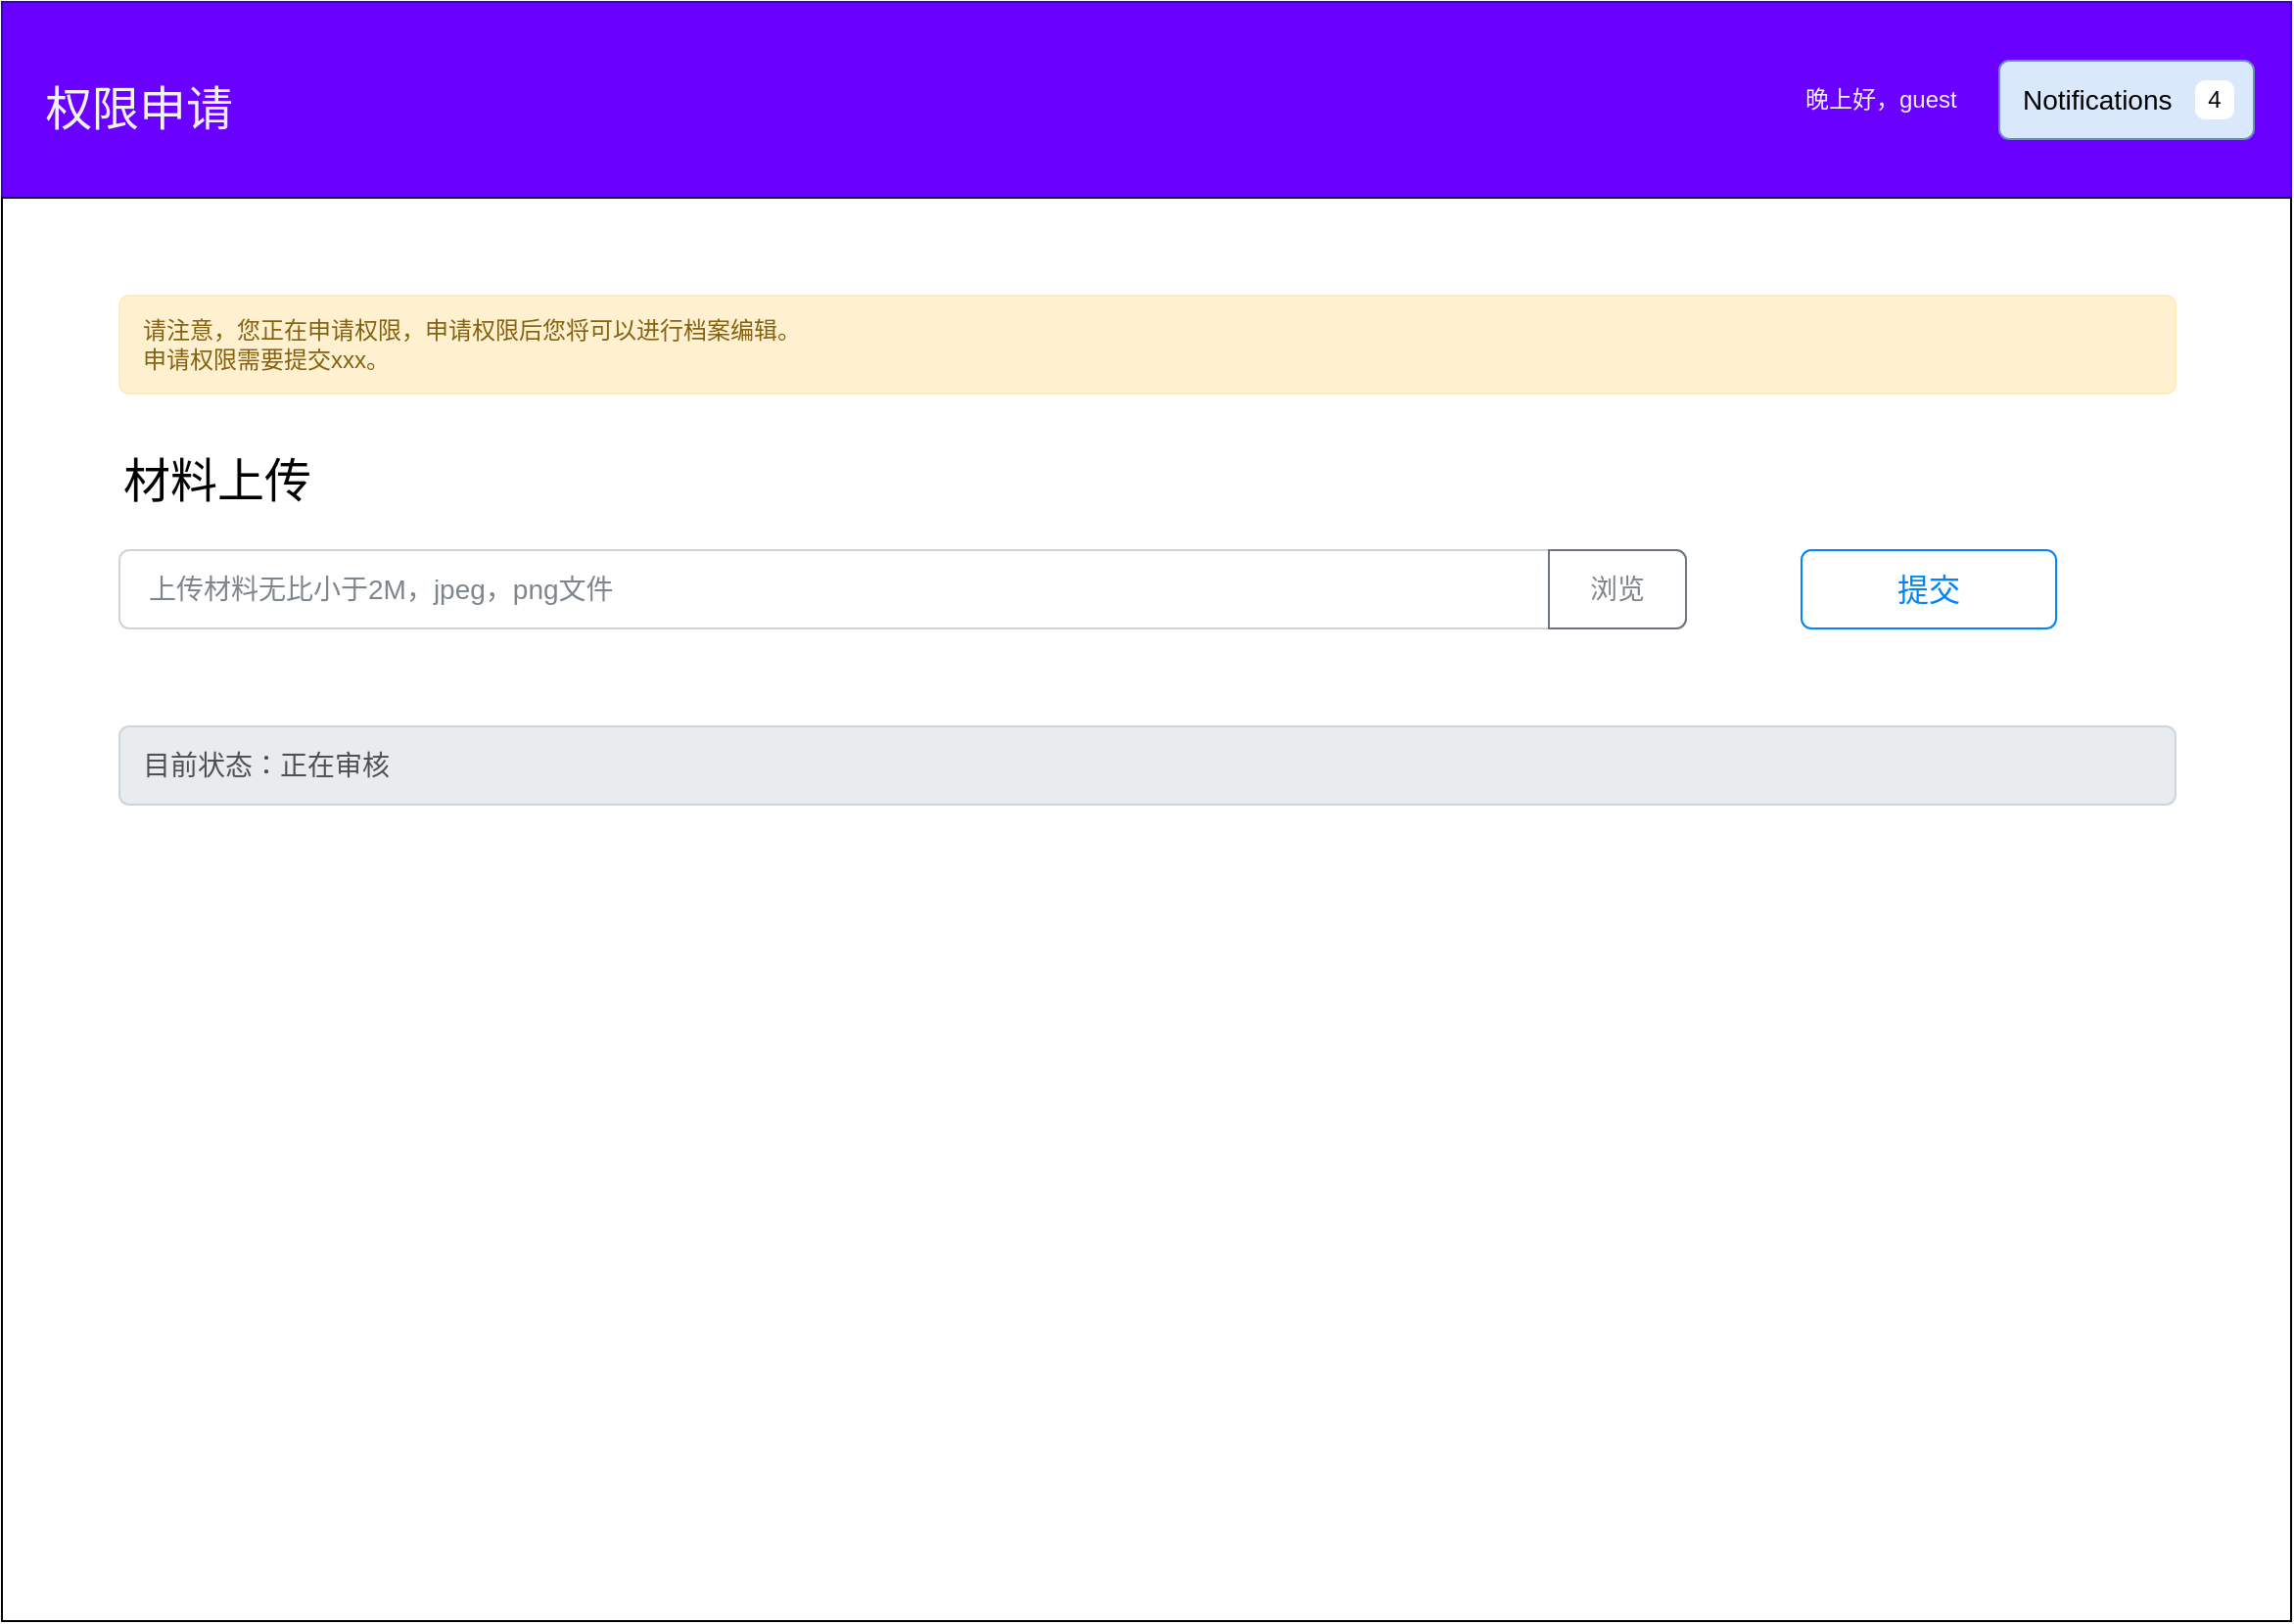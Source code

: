 <mxfile version="21.3.8" type="github">
  <diagram name="第 1 页" id="q6HOF7CeJMsjGHmnNFDb">
    <mxGraphModel dx="1274" dy="893" grid="1" gridSize="10" guides="1" tooltips="1" connect="1" arrows="1" fold="1" page="1" pageScale="1" pageWidth="1169" pageHeight="827" math="0" shadow="0">
      <root>
        <mxCell id="0" />
        <mxCell id="1" parent="0" />
        <mxCell id="aU0W3ZOGOWYrxcnuN3wy-1" value="" style="rounded=0;whiteSpace=wrap;html=1;fillColor=#6a00ff;fontColor=#ffffff;strokeColor=#3700CC;" vertex="1" parent="1">
          <mxGeometry width="1169" height="827" as="geometry" />
        </mxCell>
        <mxCell id="aU0W3ZOGOWYrxcnuN3wy-2" value="" style="rounded=0;whiteSpace=wrap;html=1;" vertex="1" parent="1">
          <mxGeometry y="100" width="1169" height="727" as="geometry" />
        </mxCell>
        <mxCell id="aU0W3ZOGOWYrxcnuN3wy-3" value="权限申请" style="text;strokeColor=none;align=left;fillColor=none;html=1;verticalAlign=middle;whiteSpace=wrap;rounded=0;fontSize=24;fontColor=#F2F2F2;" vertex="1" parent="1">
          <mxGeometry x="20" y="40" width="250" height="30" as="geometry" />
        </mxCell>
        <mxCell id="aU0W3ZOGOWYrxcnuN3wy-4" value="Notifications" style="html=1;shadow=0;dashed=0;shape=mxgraph.bootstrap.rrect;rSize=5;strokeWidth=1;whiteSpace=wrap;align=left;verticalAlign=middle;spacingLeft=10;fontStyle=0;fontSize=14;fillColor=#dae8fc;strokeColor=#6c8ebf;" vertex="1" parent="1">
          <mxGeometry x="1020" y="30" width="130" height="40" as="geometry" />
        </mxCell>
        <mxCell id="aU0W3ZOGOWYrxcnuN3wy-5" value="4" style="html=1;shadow=0;dashed=0;shape=mxgraph.bootstrap.rrect;rSize=5;strokeColor=none;strokeWidth=1;fillColor=#ffffff;fontColor=#000000;whiteSpace=wrap;align=center;verticalAlign=middle;fontSize=12;" vertex="1" parent="aU0W3ZOGOWYrxcnuN3wy-4">
          <mxGeometry x="1" y="0.5" width="20" height="20" relative="1" as="geometry">
            <mxPoint x="-30" y="-10" as="offset" />
          </mxGeometry>
        </mxCell>
        <mxCell id="aU0W3ZOGOWYrxcnuN3wy-6" value="晚上好，guest" style="text;strokeColor=none;align=left;fillColor=none;html=1;verticalAlign=middle;whiteSpace=wrap;rounded=0;fontSize=12;fontColor=#F2F2F2;" vertex="1" parent="1">
          <mxGeometry x="919" y="35" width="250" height="30" as="geometry" />
        </mxCell>
        <mxCell id="aU0W3ZOGOWYrxcnuN3wy-7" value="&lt;div&gt;请注意，您正在申请权限，申请权限后您将可以进行档案编辑。&lt;/div&gt;&lt;div&gt;申请权限需要提交xxx。&lt;br&gt;&lt;/div&gt;" style="html=1;shadow=0;dashed=0;shape=mxgraph.bootstrap.rrect;rSize=5;strokeColor=#FFECBC;strokeWidth=1;fillColor=#FFF1CF;fontColor=#856110;whiteSpace=wrap;align=left;verticalAlign=middle;spacingLeft=10;" vertex="1" parent="1">
          <mxGeometry x="60" y="150" width="1050" height="50" as="geometry" />
        </mxCell>
        <mxCell id="aU0W3ZOGOWYrxcnuN3wy-8" value="上传材料无比小于2M，jpeg，png文件" style="html=1;shadow=0;dashed=0;shape=mxgraph.bootstrap.rrect;rSize=5;strokeColor=#CED4DA;html=1;whiteSpace=wrap;fillColor=#FFFFFF;fontColor=#7D868C;align=left;spacingLeft=0;spacing=15;fontSize=14;" vertex="1" parent="1">
          <mxGeometry x="60" y="280" width="800" height="40" as="geometry" />
        </mxCell>
        <mxCell id="aU0W3ZOGOWYrxcnuN3wy-9" value="浏览" style="html=1;shadow=0;dashed=0;shape=mxgraph.bootstrap.rightButton;strokeColor=#6C757D;gradientColor=inherit;fontColor=inherit;fillColor=inherit;rSize=5;perimeter=none;whiteSpace=wrap;resizeHeight=1;fontSize=14;" vertex="1" parent="aU0W3ZOGOWYrxcnuN3wy-8">
          <mxGeometry x="1" width="70" height="40" relative="1" as="geometry">
            <mxPoint x="-70" as="offset" />
          </mxGeometry>
        </mxCell>
        <mxCell id="aU0W3ZOGOWYrxcnuN3wy-10" value="材料上传" style="text;strokeColor=none;align=left;fillColor=none;html=1;verticalAlign=middle;whiteSpace=wrap;rounded=0;fontSize=24;" vertex="1" parent="1">
          <mxGeometry x="60" y="230" width="250" height="30" as="geometry" />
        </mxCell>
        <mxCell id="aU0W3ZOGOWYrxcnuN3wy-11" value="提交" style="html=1;shadow=0;dashed=0;shape=mxgraph.bootstrap.rrect;rSize=5;strokeColor=#0085FC;strokeWidth=1;fillColor=none;fontColor=#0085FC;whiteSpace=wrap;align=center;verticalAlign=middle;spacingLeft=0;fontStyle=0;fontSize=16;spacing=5;" vertex="1" parent="1">
          <mxGeometry x="919" y="280" width="130" height="40" as="geometry" />
        </mxCell>
        <mxCell id="aU0W3ZOGOWYrxcnuN3wy-14" value="目前状态：正在审核" style="html=1;shadow=0;dashed=0;shape=mxgraph.bootstrap.rrect;rSize=5;strokeColor=#CED4DA;strokeWidth=1;fillColor=#E9ECEF;fontColor=#505050;whiteSpace=wrap;align=left;verticalAlign=middle;spacingLeft=10;fontSize=14;" vertex="1" parent="1">
          <mxGeometry x="60" y="370" width="1050" height="40" as="geometry" />
        </mxCell>
      </root>
    </mxGraphModel>
  </diagram>
</mxfile>

